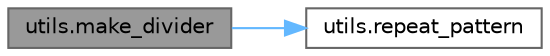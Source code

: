 digraph "utils.make_divider"
{
 // LATEX_PDF_SIZE
  bgcolor="transparent";
  edge [fontname=Helvetica,fontsize=10,labelfontname=Helvetica,labelfontsize=10];
  node [fontname=Helvetica,fontsize=10,shape=box,height=0.2,width=0.4];
  rankdir="LR";
  Node1 [id="Node000001",label="utils.make_divider",height=0.2,width=0.4,color="gray40", fillcolor="grey60", style="filled", fontcolor="black",tooltip=" "];
  Node1 -> Node2 [id="edge2_Node000001_Node000002",color="steelblue1",style="solid",tooltip=" "];
  Node2 [id="Node000002",label="utils.repeat_pattern",height=0.2,width=0.4,color="grey40", fillcolor="white", style="filled",URL="$namespaceutils.html#ab91edaaa0558363254e9f6a0eec10640",tooltip=" "];
}
